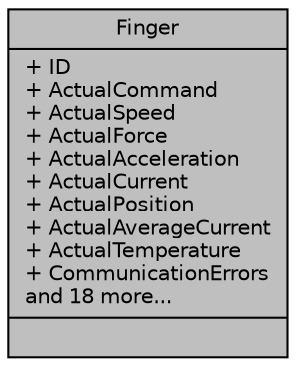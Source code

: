 digraph "Finger"
{
  edge [fontname="Helvetica",fontsize="10",labelfontname="Helvetica",labelfontsize="10"];
  node [fontname="Helvetica",fontsize="10",shape=record];
  Node1 [label="{Finger\n|+ ID\l+ ActualCommand\l+ ActualSpeed\l+ ActualForce\l+ ActualAcceleration\l+ ActualCurrent\l+ ActualPosition\l+ ActualAverageCurrent\l+ ActualTemperature\l+ CommunicationErrors\land 18 more...\l|}",height=0.2,width=0.4,color="black", fillcolor="grey75", style="filled", fontcolor="black"];
}
